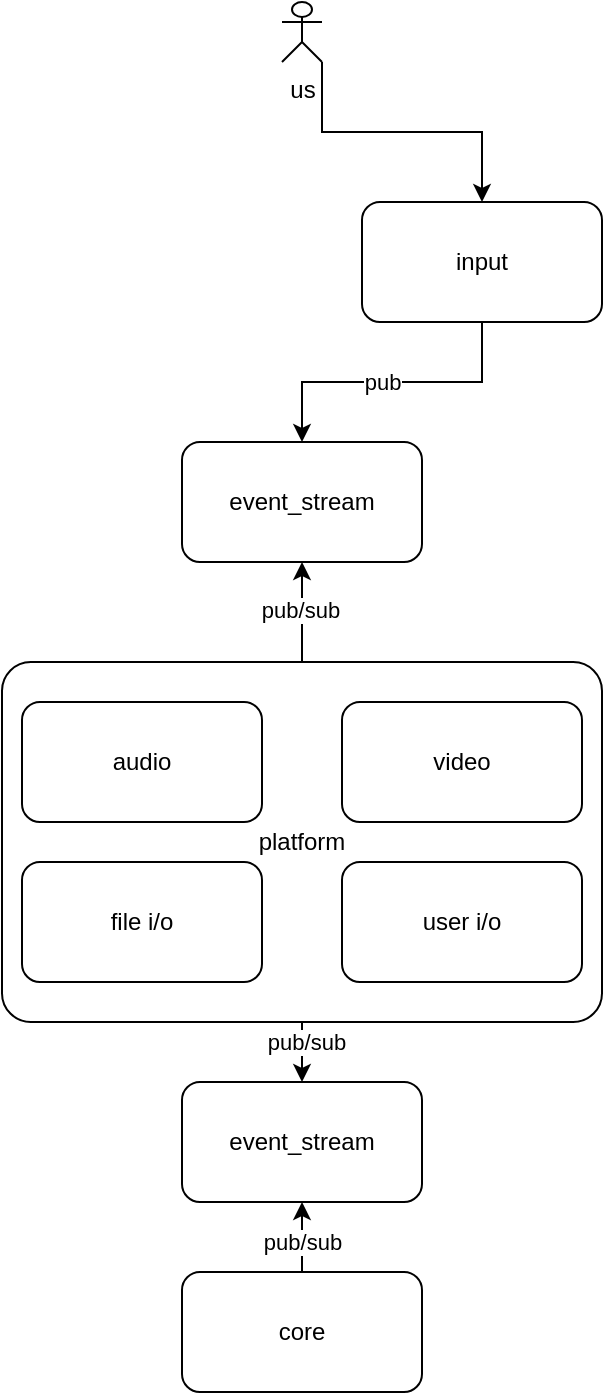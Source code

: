 <mxfile version="13.9.8" type="device"><diagram id="c-sZjg5xuxjsbhPdAgGv" name="Page-1"><mxGraphModel dx="850" dy="1736" grid="1" gridSize="10" guides="1" tooltips="1" connect="1" arrows="1" fold="1" page="1" pageScale="1" pageWidth="827" pageHeight="1169" math="0" shadow="0"><root><mxCell id="0"/><mxCell id="1" parent="0"/><mxCell id="D-58jhQrSnAC0e4IvX77-20" style="edgeStyle=orthogonalEdgeStyle;rounded=0;orthogonalLoop=1;jettySize=auto;html=1;exitX=0.5;exitY=1;exitDx=0;exitDy=0;entryX=0.5;entryY=0;entryDx=0;entryDy=0;" parent="1" source="D-58jhQrSnAC0e4IvX77-1" target="D-58jhQrSnAC0e4IvX77-13" edge="1"><mxGeometry relative="1" as="geometry"/></mxCell><mxCell id="D-58jhQrSnAC0e4IvX77-21" value="pub/sub" style="edgeLabel;html=1;align=center;verticalAlign=middle;resizable=0;points=[];" parent="D-58jhQrSnAC0e4IvX77-20" vertex="1" connectable="0"><mxGeometry x="-0.333" y="2" relative="1" as="geometry"><mxPoint as="offset"/></mxGeometry></mxCell><mxCell id="D-58jhQrSnAC0e4IvX77-26" style="edgeStyle=orthogonalEdgeStyle;rounded=0;orthogonalLoop=1;jettySize=auto;html=1;exitX=0.5;exitY=0;exitDx=0;exitDy=0;entryX=0.5;entryY=1;entryDx=0;entryDy=0;" parent="1" source="D-58jhQrSnAC0e4IvX77-1" target="D-58jhQrSnAC0e4IvX77-22" edge="1"><mxGeometry relative="1" as="geometry"/></mxCell><mxCell id="D-58jhQrSnAC0e4IvX77-27" value="pub/sub" style="edgeLabel;html=1;align=center;verticalAlign=middle;resizable=0;points=[];" parent="D-58jhQrSnAC0e4IvX77-26" vertex="1" connectable="0"><mxGeometry x="0.046" y="1" relative="1" as="geometry"><mxPoint as="offset"/></mxGeometry></mxCell><mxCell id="D-58jhQrSnAC0e4IvX77-1" value="platform" style="rounded=1;whiteSpace=wrap;html=1;arcSize=8;" parent="1" vertex="1"><mxGeometry x="50" y="220" width="300" height="180" as="geometry"/></mxCell><mxCell id="D-58jhQrSnAC0e4IvX77-28" style="edgeStyle=orthogonalEdgeStyle;rounded=0;orthogonalLoop=1;jettySize=auto;html=1;exitX=0.5;exitY=1;exitDx=0;exitDy=0;entryX=0.5;entryY=0;entryDx=0;entryDy=0;" parent="1" source="D-58jhQrSnAC0e4IvX77-2" target="D-58jhQrSnAC0e4IvX77-22" edge="1"><mxGeometry relative="1" as="geometry"/></mxCell><mxCell id="D-58jhQrSnAC0e4IvX77-31" value="pub" style="edgeLabel;html=1;align=center;verticalAlign=middle;resizable=0;points=[];" parent="D-58jhQrSnAC0e4IvX77-28" vertex="1" connectable="0"><mxGeometry x="-0.015" y="1" relative="1" as="geometry"><mxPoint x="-6" y="-1" as="offset"/></mxGeometry></mxCell><mxCell id="D-58jhQrSnAC0e4IvX77-2" value="input" style="rounded=1;whiteSpace=wrap;html=1;" parent="1" vertex="1"><mxGeometry x="230" y="-10" width="120" height="60" as="geometry"/></mxCell><mxCell id="D-58jhQrSnAC0e4IvX77-7" style="edgeStyle=orthogonalEdgeStyle;rounded=0;orthogonalLoop=1;jettySize=auto;html=1;exitX=1;exitY=1;exitDx=0;exitDy=0;exitPerimeter=0;entryX=0.5;entryY=0;entryDx=0;entryDy=0;" parent="1" source="D-58jhQrSnAC0e4IvX77-3" target="D-58jhQrSnAC0e4IvX77-2" edge="1"><mxGeometry relative="1" as="geometry"/></mxCell><mxCell id="D-58jhQrSnAC0e4IvX77-3" value="us" style="shape=umlActor;verticalLabelPosition=bottom;verticalAlign=top;html=1;outlineConnect=0;" parent="1" vertex="1"><mxGeometry x="190" y="-110" width="20" height="30" as="geometry"/></mxCell><mxCell id="D-58jhQrSnAC0e4IvX77-14" style="edgeStyle=orthogonalEdgeStyle;rounded=0;orthogonalLoop=1;jettySize=auto;html=1;exitX=0.5;exitY=0;exitDx=0;exitDy=0;entryX=0.5;entryY=1;entryDx=0;entryDy=0;" parent="1" source="D-58jhQrSnAC0e4IvX77-4" target="D-58jhQrSnAC0e4IvX77-13" edge="1"><mxGeometry relative="1" as="geometry"/></mxCell><mxCell id="D-58jhQrSnAC0e4IvX77-19" value="pub/sub" style="edgeLabel;html=1;align=center;verticalAlign=middle;resizable=0;points=[];" parent="D-58jhQrSnAC0e4IvX77-14" vertex="1" connectable="0"><mxGeometry x="-0.429" y="-1" relative="1" as="geometry"><mxPoint x="-1" y="-5" as="offset"/></mxGeometry></mxCell><mxCell id="D-58jhQrSnAC0e4IvX77-4" value="core" style="rounded=1;whiteSpace=wrap;html=1;" parent="1" vertex="1"><mxGeometry x="140" y="525" width="120" height="60" as="geometry"/></mxCell><mxCell id="D-58jhQrSnAC0e4IvX77-9" value="video" style="rounded=1;whiteSpace=wrap;html=1;" parent="1" vertex="1"><mxGeometry x="220" y="240" width="120" height="60" as="geometry"/></mxCell><mxCell id="D-58jhQrSnAC0e4IvX77-10" value="audio" style="rounded=1;whiteSpace=wrap;html=1;" parent="1" vertex="1"><mxGeometry x="60" y="240" width="120" height="60" as="geometry"/></mxCell><mxCell id="D-58jhQrSnAC0e4IvX77-11" value="file i/o" style="rounded=1;whiteSpace=wrap;html=1;" parent="1" vertex="1"><mxGeometry x="60" y="320" width="120" height="60" as="geometry"/></mxCell><mxCell id="D-58jhQrSnAC0e4IvX77-12" value="user i/o" style="rounded=1;whiteSpace=wrap;html=1;" parent="1" vertex="1"><mxGeometry x="220" y="320" width="120" height="60" as="geometry"/></mxCell><mxCell id="D-58jhQrSnAC0e4IvX77-13" value="event_stream" style="rounded=1;whiteSpace=wrap;html=1;" parent="1" vertex="1"><mxGeometry x="140" y="430" width="120" height="60" as="geometry"/></mxCell><mxCell id="D-58jhQrSnAC0e4IvX77-22" value="event_stream" style="rounded=1;whiteSpace=wrap;html=1;" parent="1" vertex="1"><mxGeometry x="140" y="110" width="120" height="60" as="geometry"/></mxCell></root></mxGraphModel></diagram></mxfile>